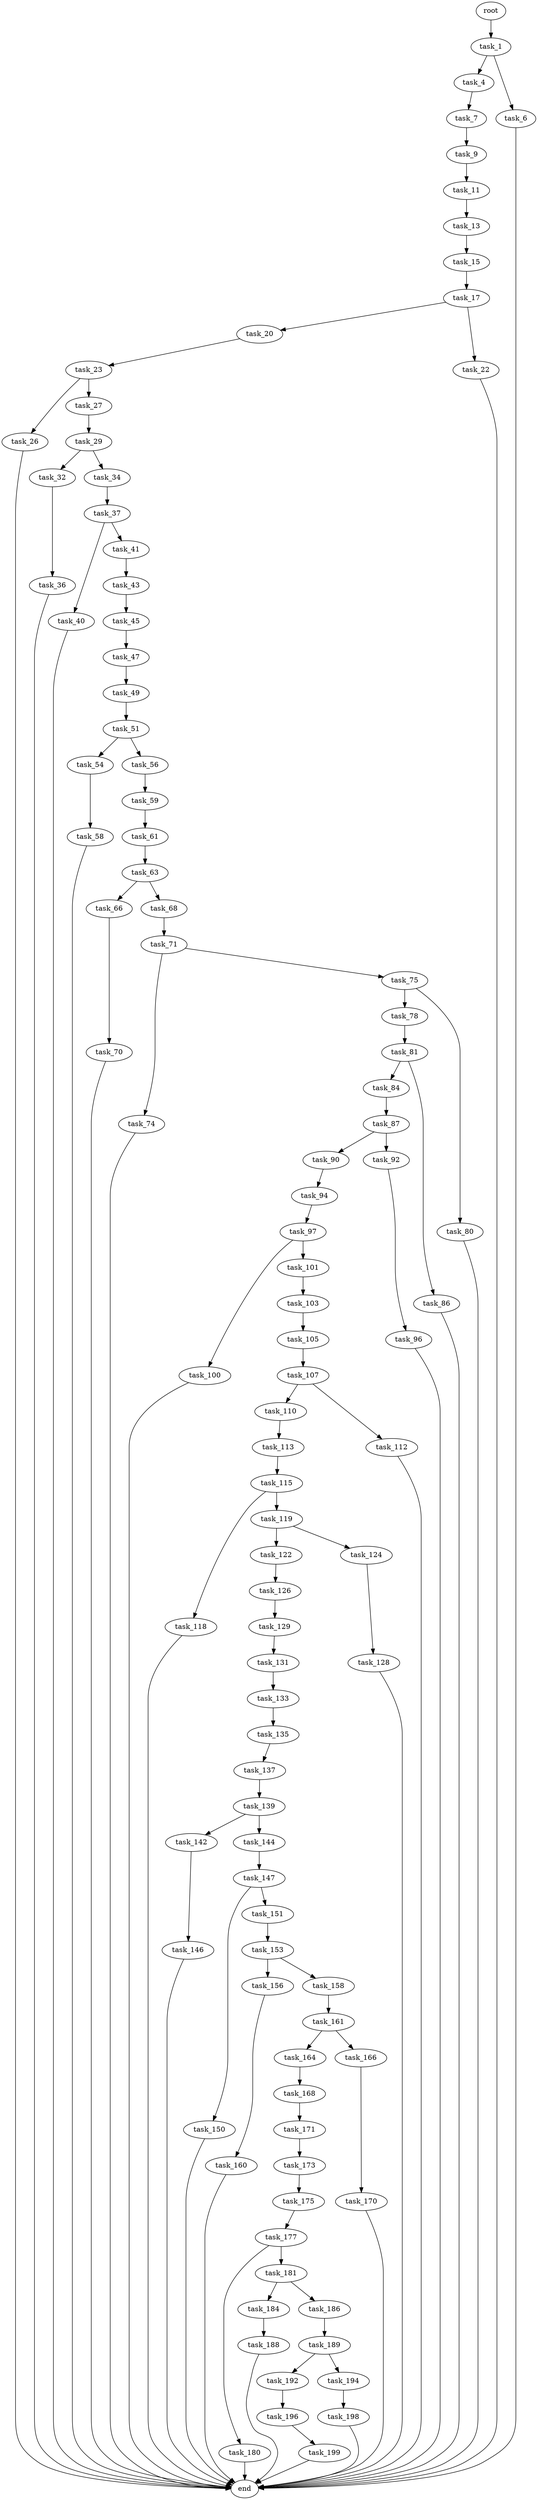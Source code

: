 digraph G {
  root [size="0.000000"];
  task_1 [size="25914692594.000000"];
  task_4 [size="27042112074.000000"];
  task_6 [size="782757789696.000000"];
  task_7 [size="2139439601.000000"];
  task_9 [size="134217728000.000000"];
  task_11 [size="210662740979.000000"];
  task_13 [size="37705851099.000000"];
  task_15 [size="102674333669.000000"];
  task_17 [size="1322132355.000000"];
  task_20 [size="134217728000.000000"];
  task_22 [size="26576367653.000000"];
  task_23 [size="1073741824000.000000"];
  task_26 [size="89237341621.000000"];
  task_27 [size="4202829765.000000"];
  task_29 [size="317216836790.000000"];
  task_32 [size="235339224394.000000"];
  task_34 [size="368293445632.000000"];
  task_36 [size="8589934592.000000"];
  task_37 [size="2873900370.000000"];
  task_40 [size="30070348755.000000"];
  task_41 [size="134217728000.000000"];
  task_43 [size="45055468182.000000"];
  task_45 [size="39156116119.000000"];
  task_47 [size="61571743927.000000"];
  task_49 [size="16730882307.000000"];
  task_51 [size="549755813888.000000"];
  task_54 [size="9420175611.000000"];
  task_56 [size="134217728000.000000"];
  task_58 [size="34072336615.000000"];
  task_59 [size="5522078419.000000"];
  task_61 [size="68719476736.000000"];
  task_63 [size="782757789696.000000"];
  task_66 [size="326135426386.000000"];
  task_68 [size="782757789696.000000"];
  task_70 [size="782757789696.000000"];
  task_71 [size="1073741824000.000000"];
  task_74 [size="156838873430.000000"];
  task_75 [size="33960873085.000000"];
  task_78 [size="50089643334.000000"];
  task_80 [size="623087450617.000000"];
  task_81 [size="1669778654.000000"];
  task_84 [size="852966651158.000000"];
  task_86 [size="111840946965.000000"];
  task_87 [size="713240913.000000"];
  task_90 [size="134217728000.000000"];
  task_92 [size="368293445632.000000"];
  task_94 [size="68719476736.000000"];
  task_96 [size="68719476736.000000"];
  task_97 [size="368293445632.000000"];
  task_100 [size="292556584.000000"];
  task_101 [size="940247313828.000000"];
  task_103 [size="93680345835.000000"];
  task_105 [size="1073741824000.000000"];
  task_107 [size="141974978927.000000"];
  task_110 [size="1629207742.000000"];
  task_112 [size="1073741824000.000000"];
  task_113 [size="1075501768733.000000"];
  task_115 [size="28991029248.000000"];
  task_118 [size="782757789696.000000"];
  task_119 [size="16401101838.000000"];
  task_122 [size="455017392870.000000"];
  task_124 [size="57090713733.000000"];
  task_126 [size="134217728000.000000"];
  task_128 [size="134217728000.000000"];
  task_129 [size="22247974726.000000"];
  task_131 [size="543893976396.000000"];
  task_133 [size="39363410312.000000"];
  task_135 [size="516157403.000000"];
  task_137 [size="15695973043.000000"];
  task_139 [size="1073741824000.000000"];
  task_142 [size="2091593123.000000"];
  task_144 [size="221279677509.000000"];
  task_146 [size="462827984245.000000"];
  task_147 [size="7240360316.000000"];
  task_150 [size="48824288598.000000"];
  task_151 [size="28991029248.000000"];
  task_153 [size="4153805831.000000"];
  task_156 [size="328641846225.000000"];
  task_158 [size="8589934592.000000"];
  task_160 [size="37723926266.000000"];
  task_161 [size="28991029248.000000"];
  task_164 [size="230556353307.000000"];
  task_166 [size="12474174009.000000"];
  task_168 [size="26678784415.000000"];
  task_170 [size="78772922144.000000"];
  task_171 [size="89094717911.000000"];
  task_173 [size="28991029248.000000"];
  task_175 [size="1654745795.000000"];
  task_177 [size="549755813888.000000"];
  task_180 [size="134217728000.000000"];
  task_181 [size="193106390050.000000"];
  task_184 [size="223591738575.000000"];
  task_186 [size="29370485908.000000"];
  task_188 [size="123078807828.000000"];
  task_189 [size="809708196005.000000"];
  task_192 [size="1073741824000.000000"];
  task_194 [size="5171780806.000000"];
  task_196 [size="68719476736.000000"];
  task_198 [size="10490976399.000000"];
  task_199 [size="782757789696.000000"];
  end [size="0.000000"];

  root -> task_1 [size="1.000000"];
  task_1 -> task_4 [size="679477248.000000"];
  task_1 -> task_6 [size="679477248.000000"];
  task_4 -> task_7 [size="536870912.000000"];
  task_6 -> end [size="1.000000"];
  task_7 -> task_9 [size="33554432.000000"];
  task_9 -> task_11 [size="209715200.000000"];
  task_11 -> task_13 [size="301989888.000000"];
  task_13 -> task_15 [size="679477248.000000"];
  task_15 -> task_17 [size="209715200.000000"];
  task_17 -> task_20 [size="33554432.000000"];
  task_17 -> task_22 [size="33554432.000000"];
  task_20 -> task_23 [size="209715200.000000"];
  task_22 -> end [size="1.000000"];
  task_23 -> task_26 [size="838860800.000000"];
  task_23 -> task_27 [size="838860800.000000"];
  task_26 -> end [size="1.000000"];
  task_27 -> task_29 [size="75497472.000000"];
  task_29 -> task_32 [size="209715200.000000"];
  task_29 -> task_34 [size="209715200.000000"];
  task_32 -> task_36 [size="838860800.000000"];
  task_34 -> task_37 [size="411041792.000000"];
  task_36 -> end [size="1.000000"];
  task_37 -> task_40 [size="134217728.000000"];
  task_37 -> task_41 [size="134217728.000000"];
  task_40 -> end [size="1.000000"];
  task_41 -> task_43 [size="209715200.000000"];
  task_43 -> task_45 [size="75497472.000000"];
  task_45 -> task_47 [size="838860800.000000"];
  task_47 -> task_49 [size="134217728.000000"];
  task_49 -> task_51 [size="838860800.000000"];
  task_51 -> task_54 [size="536870912.000000"];
  task_51 -> task_56 [size="536870912.000000"];
  task_54 -> task_58 [size="209715200.000000"];
  task_56 -> task_59 [size="209715200.000000"];
  task_58 -> end [size="1.000000"];
  task_59 -> task_61 [size="134217728.000000"];
  task_61 -> task_63 [size="134217728.000000"];
  task_63 -> task_66 [size="679477248.000000"];
  task_63 -> task_68 [size="679477248.000000"];
  task_66 -> task_70 [size="209715200.000000"];
  task_68 -> task_71 [size="679477248.000000"];
  task_70 -> end [size="1.000000"];
  task_71 -> task_74 [size="838860800.000000"];
  task_71 -> task_75 [size="838860800.000000"];
  task_74 -> end [size="1.000000"];
  task_75 -> task_78 [size="838860800.000000"];
  task_75 -> task_80 [size="838860800.000000"];
  task_78 -> task_81 [size="838860800.000000"];
  task_80 -> end [size="1.000000"];
  task_81 -> task_84 [size="33554432.000000"];
  task_81 -> task_86 [size="33554432.000000"];
  task_84 -> task_87 [size="679477248.000000"];
  task_86 -> end [size="1.000000"];
  task_87 -> task_90 [size="33554432.000000"];
  task_87 -> task_92 [size="33554432.000000"];
  task_90 -> task_94 [size="209715200.000000"];
  task_92 -> task_96 [size="411041792.000000"];
  task_94 -> task_97 [size="134217728.000000"];
  task_96 -> end [size="1.000000"];
  task_97 -> task_100 [size="411041792.000000"];
  task_97 -> task_101 [size="411041792.000000"];
  task_100 -> end [size="1.000000"];
  task_101 -> task_103 [size="838860800.000000"];
  task_103 -> task_105 [size="75497472.000000"];
  task_105 -> task_107 [size="838860800.000000"];
  task_107 -> task_110 [size="536870912.000000"];
  task_107 -> task_112 [size="536870912.000000"];
  task_110 -> task_113 [size="33554432.000000"];
  task_112 -> end [size="1.000000"];
  task_113 -> task_115 [size="838860800.000000"];
  task_115 -> task_118 [size="75497472.000000"];
  task_115 -> task_119 [size="75497472.000000"];
  task_118 -> end [size="1.000000"];
  task_119 -> task_122 [size="33554432.000000"];
  task_119 -> task_124 [size="33554432.000000"];
  task_122 -> task_126 [size="838860800.000000"];
  task_124 -> task_128 [size="75497472.000000"];
  task_126 -> task_129 [size="209715200.000000"];
  task_128 -> end [size="1.000000"];
  task_129 -> task_131 [size="33554432.000000"];
  task_131 -> task_133 [size="838860800.000000"];
  task_133 -> task_135 [size="679477248.000000"];
  task_135 -> task_137 [size="33554432.000000"];
  task_137 -> task_139 [size="411041792.000000"];
  task_139 -> task_142 [size="838860800.000000"];
  task_139 -> task_144 [size="838860800.000000"];
  task_142 -> task_146 [size="33554432.000000"];
  task_144 -> task_147 [size="838860800.000000"];
  task_146 -> end [size="1.000000"];
  task_147 -> task_150 [size="134217728.000000"];
  task_147 -> task_151 [size="134217728.000000"];
  task_150 -> end [size="1.000000"];
  task_151 -> task_153 [size="75497472.000000"];
  task_153 -> task_156 [size="75497472.000000"];
  task_153 -> task_158 [size="75497472.000000"];
  task_156 -> task_160 [size="209715200.000000"];
  task_158 -> task_161 [size="33554432.000000"];
  task_160 -> end [size="1.000000"];
  task_161 -> task_164 [size="75497472.000000"];
  task_161 -> task_166 [size="75497472.000000"];
  task_164 -> task_168 [size="411041792.000000"];
  task_166 -> task_170 [size="411041792.000000"];
  task_168 -> task_171 [size="75497472.000000"];
  task_170 -> end [size="1.000000"];
  task_171 -> task_173 [size="411041792.000000"];
  task_173 -> task_175 [size="75497472.000000"];
  task_175 -> task_177 [size="33554432.000000"];
  task_177 -> task_180 [size="536870912.000000"];
  task_177 -> task_181 [size="536870912.000000"];
  task_180 -> end [size="1.000000"];
  task_181 -> task_184 [size="134217728.000000"];
  task_181 -> task_186 [size="134217728.000000"];
  task_184 -> task_188 [size="679477248.000000"];
  task_186 -> task_189 [size="838860800.000000"];
  task_188 -> end [size="1.000000"];
  task_189 -> task_192 [size="536870912.000000"];
  task_189 -> task_194 [size="536870912.000000"];
  task_192 -> task_196 [size="838860800.000000"];
  task_194 -> task_198 [size="209715200.000000"];
  task_196 -> task_199 [size="134217728.000000"];
  task_198 -> end [size="1.000000"];
  task_199 -> end [size="1.000000"];
}
